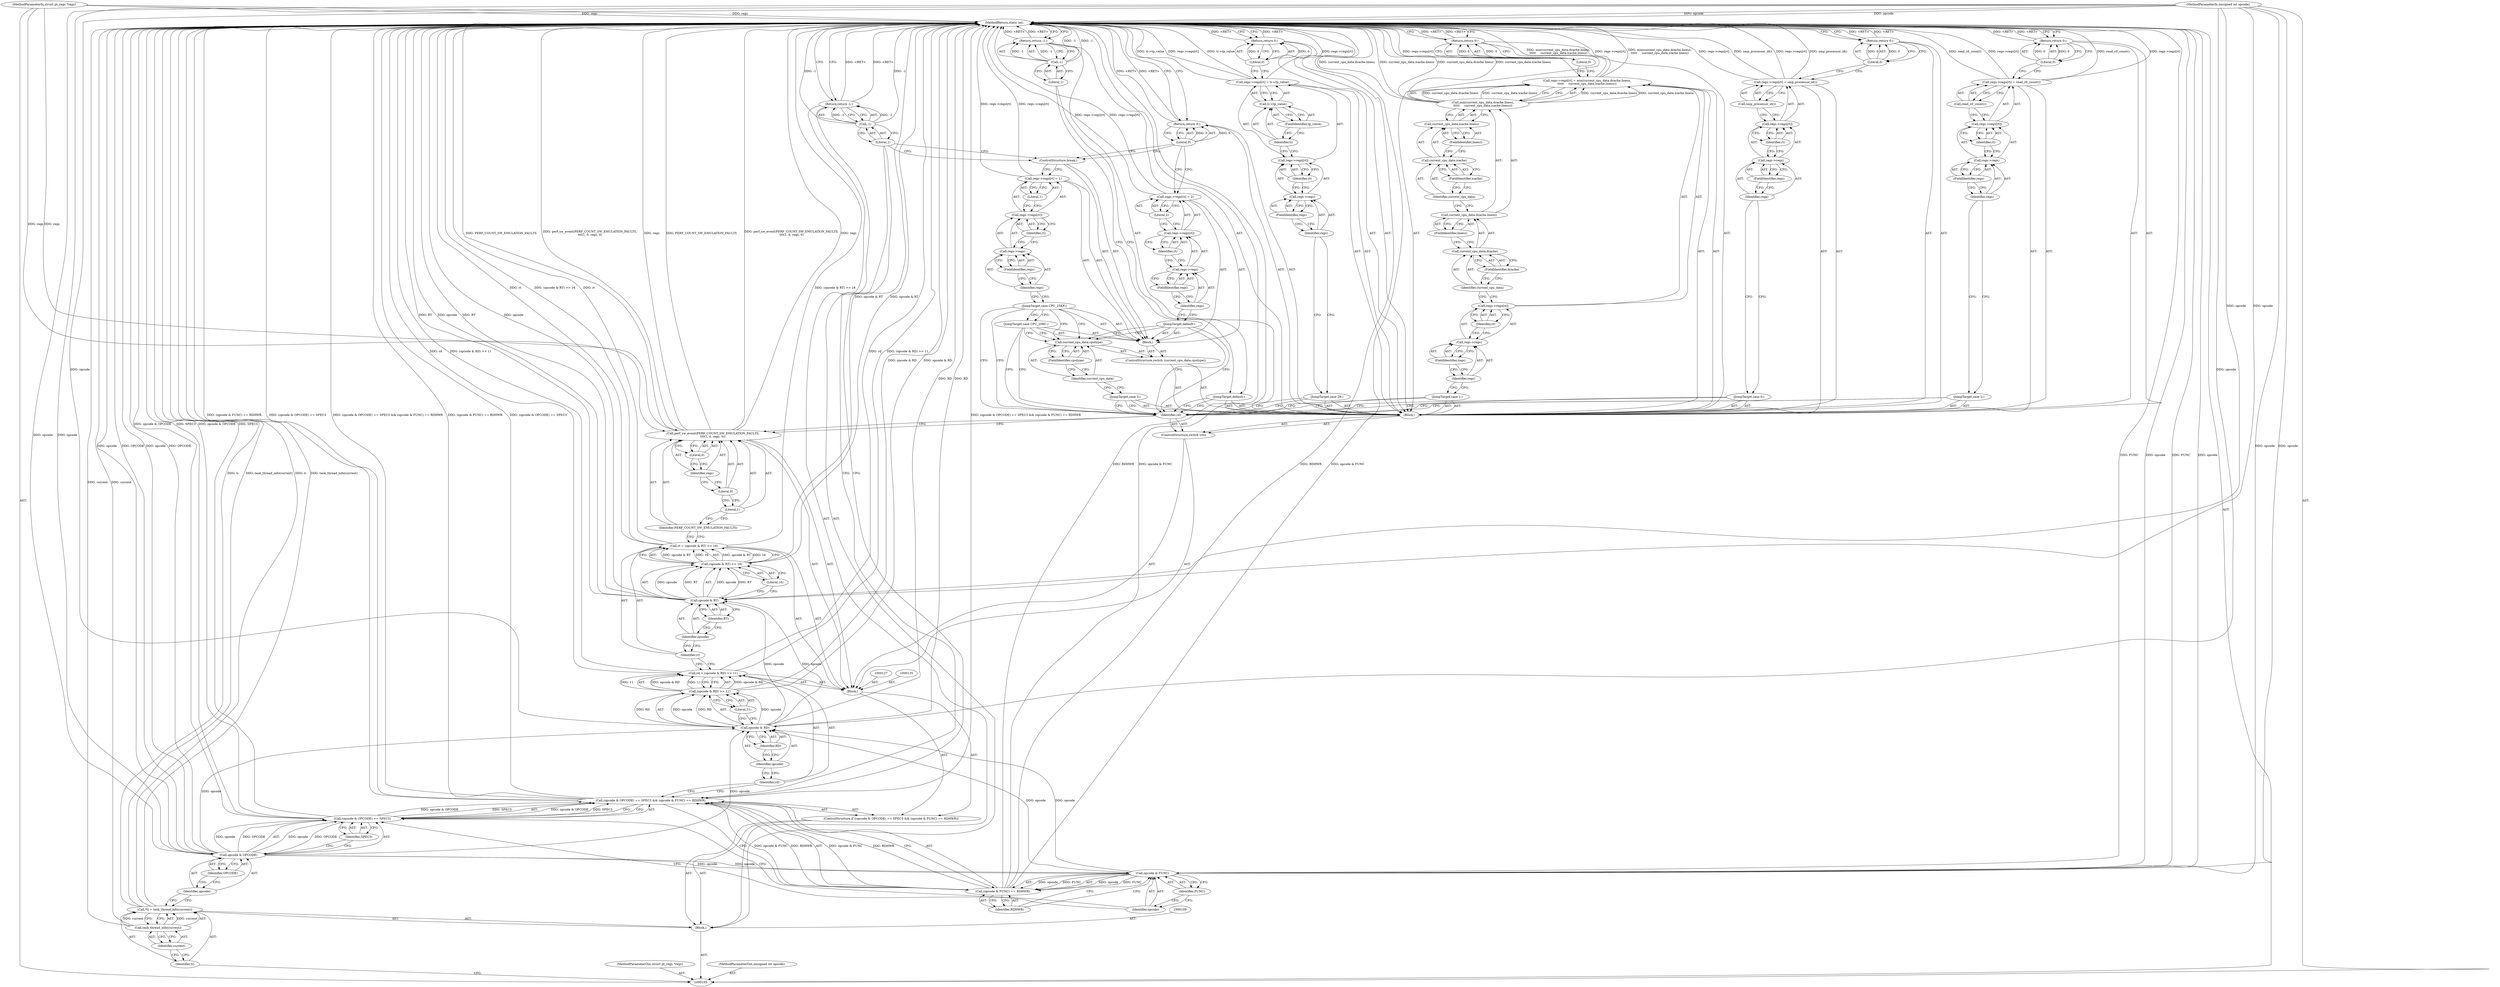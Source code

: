 digraph "1_linux_a8b0ca17b80e92faab46ee7179ba9e99ccb61233_9" {
"1000237" [label="(MethodReturn,static int)"];
"1000106" [label="(MethodParameterIn,struct pt_regs *regs)"];
"1000313" [label="(MethodParameterOut,struct pt_regs *regs)"];
"1000107" [label="(MethodParameterIn,unsigned int opcode)"];
"1000314" [label="(MethodParameterOut,unsigned int opcode)"];
"1000150" [label="(Identifier,rd)"];
"1000151" [label="(Block,)"];
"1000149" [label="(ControlStructure,switch (rd))"];
"1000152" [label="(JumpTarget,case 0:)"];
"1000157" [label="(FieldIdentifier,regs)"];
"1000158" [label="(Identifier,rt)"];
"1000159" [label="(Call,smp_processor_id())"];
"1000153" [label="(Call,regs->regs[rt] = smp_processor_id())"];
"1000154" [label="(Call,regs->regs[rt])"];
"1000155" [label="(Call,regs->regs)"];
"1000156" [label="(Identifier,regs)"];
"1000161" [label="(Literal,0)"];
"1000160" [label="(Return,return 0;)"];
"1000162" [label="(JumpTarget,case 1:)"];
"1000168" [label="(Identifier,rt)"];
"1000169" [label="(Call,min(current_cpu_data.dcache.linesz,\n\t\t\t\t\t     current_cpu_data.icache.linesz))"];
"1000170" [label="(Call,current_cpu_data.dcache.linesz)"];
"1000171" [label="(Call,current_cpu_data.dcache)"];
"1000172" [label="(Identifier,current_cpu_data)"];
"1000163" [label="(Call,regs->regs[rt] = min(current_cpu_data.dcache.linesz,\n\t\t\t\t\t     current_cpu_data.icache.linesz))"];
"1000164" [label="(Call,regs->regs[rt])"];
"1000165" [label="(Call,regs->regs)"];
"1000166" [label="(Identifier,regs)"];
"1000173" [label="(FieldIdentifier,dcache)"];
"1000174" [label="(FieldIdentifier,linesz)"];
"1000167" [label="(FieldIdentifier,regs)"];
"1000175" [label="(Call,current_cpu_data.icache.linesz)"];
"1000176" [label="(Call,current_cpu_data.icache)"];
"1000177" [label="(Identifier,current_cpu_data)"];
"1000178" [label="(FieldIdentifier,icache)"];
"1000179" [label="(FieldIdentifier,linesz)"];
"1000181" [label="(Literal,0)"];
"1000180" [label="(Return,return 0;)"];
"1000182" [label="(JumpTarget,case 2:)"];
"1000188" [label="(Identifier,rt)"];
"1000189" [label="(Call,read_c0_count())"];
"1000183" [label="(Call,regs->regs[rt] = read_c0_count())"];
"1000184" [label="(Call,regs->regs[rt])"];
"1000185" [label="(Call,regs->regs)"];
"1000186" [label="(Identifier,regs)"];
"1000187" [label="(FieldIdentifier,regs)"];
"1000108" [label="(Block,)"];
"1000191" [label="(Literal,0)"];
"1000190" [label="(Return,return 0;)"];
"1000192" [label="(JumpTarget,case 3:)"];
"1000194" [label="(Call,current_cpu_data.cputype)"];
"1000195" [label="(Identifier,current_cpu_data)"];
"1000196" [label="(FieldIdentifier,cputype)"];
"1000193" [label="(ControlStructure,switch (current_cpu_data.cputype))"];
"1000197" [label="(Block,)"];
"1000198" [label="(JumpTarget,case CPU_20KC:)"];
"1000199" [label="(JumpTarget,case CPU_25KF:)"];
"1000204" [label="(FieldIdentifier,regs)"];
"1000205" [label="(Identifier,rt)"];
"1000206" [label="(Literal,1)"];
"1000200" [label="(Call,regs->regs[rt] = 1)"];
"1000201" [label="(Call,regs->regs[rt])"];
"1000202" [label="(Call,regs->regs)"];
"1000203" [label="(Identifier,regs)"];
"1000207" [label="(ControlStructure,break;)"];
"1000208" [label="(JumpTarget,default:)"];
"1000213" [label="(FieldIdentifier,regs)"];
"1000214" [label="(Identifier,rt)"];
"1000215" [label="(Literal,2)"];
"1000209" [label="(Call,regs->regs[rt] = 2)"];
"1000210" [label="(Call,regs->regs[rt])"];
"1000211" [label="(Call,regs->regs)"];
"1000212" [label="(Identifier,regs)"];
"1000110" [label="(Call,*ti = task_thread_info(current))"];
"1000111" [label="(Identifier,ti)"];
"1000112" [label="(Call,task_thread_info(current))"];
"1000113" [label="(Identifier,current)"];
"1000217" [label="(Literal,0)"];
"1000216" [label="(Return,return 0;)"];
"1000218" [label="(JumpTarget,case 29:)"];
"1000224" [label="(Identifier,rt)"];
"1000225" [label="(Call,ti->tp_value)"];
"1000226" [label="(Identifier,ti)"];
"1000227" [label="(FieldIdentifier,tp_value)"];
"1000219" [label="(Call,regs->regs[rt] = ti->tp_value)"];
"1000220" [label="(Call,regs->regs[rt])"];
"1000221" [label="(Call,regs->regs)"];
"1000222" [label="(Identifier,regs)"];
"1000223" [label="(FieldIdentifier,regs)"];
"1000229" [label="(Literal,0)"];
"1000228" [label="(Return,return 0;)"];
"1000230" [label="(JumpTarget,default:)"];
"1000232" [label="(Call,-1)"];
"1000233" [label="(Literal,1)"];
"1000231" [label="(Return,return -1;)"];
"1000234" [label="(Return,return -1;)"];
"1000235" [label="(Call,-1)"];
"1000236" [label="(Literal,1)"];
"1000114" [label="(ControlStructure,if ((opcode & OPCODE) == SPEC3 && (opcode & FUNC) == RDHWR))"];
"1000119" [label="(Identifier,OPCODE)"];
"1000120" [label="(Identifier,SPEC3)"];
"1000121" [label="(Call,(opcode & FUNC) == RDHWR)"];
"1000122" [label="(Call,opcode & FUNC)"];
"1000123" [label="(Identifier,opcode)"];
"1000124" [label="(Identifier,FUNC)"];
"1000115" [label="(Call,(opcode & OPCODE) == SPEC3 && (opcode & FUNC) == RDHWR)"];
"1000116" [label="(Call,(opcode & OPCODE) == SPEC3)"];
"1000125" [label="(Identifier,RDHWR)"];
"1000117" [label="(Call,opcode & OPCODE)"];
"1000118" [label="(Identifier,opcode)"];
"1000130" [label="(Call,(opcode & RD) >> 11)"];
"1000131" [label="(Call,opcode & RD)"];
"1000132" [label="(Identifier,opcode)"];
"1000133" [label="(Identifier,RD)"];
"1000134" [label="(Literal,11)"];
"1000128" [label="(Call,rd = (opcode & RD) >> 11)"];
"1000129" [label="(Identifier,rd)"];
"1000138" [label="(Call,(opcode & RT) >> 16)"];
"1000139" [label="(Call,opcode & RT)"];
"1000140" [label="(Identifier,opcode)"];
"1000141" [label="(Identifier,RT)"];
"1000142" [label="(Literal,16)"];
"1000126" [label="(Block,)"];
"1000136" [label="(Call,rt = (opcode & RT) >> 16)"];
"1000137" [label="(Identifier,rt)"];
"1000144" [label="(Identifier,PERF_COUNT_SW_EMULATION_FAULTS)"];
"1000143" [label="(Call,perf_sw_event(PERF_COUNT_SW_EMULATION_FAULTS,\n\t\t\t\t1, 0, regs, 0))"];
"1000147" [label="(Identifier,regs)"];
"1000148" [label="(Literal,0)"];
"1000145" [label="(Literal,1)"];
"1000146" [label="(Literal,0)"];
"1000237" -> "1000105"  [label="AST: "];
"1000237" -> "1000160"  [label="CFG: "];
"1000237" -> "1000180"  [label="CFG: "];
"1000237" -> "1000190"  [label="CFG: "];
"1000237" -> "1000216"  [label="CFG: "];
"1000237" -> "1000228"  [label="CFG: "];
"1000237" -> "1000231"  [label="CFG: "];
"1000237" -> "1000234"  [label="CFG: "];
"1000228" -> "1000237"  [label="DDG: <RET>"];
"1000234" -> "1000237"  [label="DDG: <RET>"];
"1000216" -> "1000237"  [label="DDG: <RET>"];
"1000160" -> "1000237"  [label="DDG: <RET>"];
"1000180" -> "1000237"  [label="DDG: <RET>"];
"1000190" -> "1000237"  [label="DDG: <RET>"];
"1000231" -> "1000237"  [label="DDG: <RET>"];
"1000219" -> "1000237"  [label="DDG: ti->tp_value"];
"1000219" -> "1000237"  [label="DDG: regs->regs[rt]"];
"1000183" -> "1000237"  [label="DDG: read_c0_count()"];
"1000183" -> "1000237"  [label="DDG: regs->regs[rt]"];
"1000117" -> "1000237"  [label="DDG: opcode"];
"1000117" -> "1000237"  [label="DDG: OPCODE"];
"1000153" -> "1000237"  [label="DDG: regs->regs[rt]"];
"1000153" -> "1000237"  [label="DDG: smp_processor_id()"];
"1000232" -> "1000237"  [label="DDG: -1"];
"1000169" -> "1000237"  [label="DDG: current_cpu_data.dcache.linesz"];
"1000169" -> "1000237"  [label="DDG: current_cpu_data.icache.linesz"];
"1000116" -> "1000237"  [label="DDG: opcode & OPCODE"];
"1000116" -> "1000237"  [label="DDG: SPEC3"];
"1000128" -> "1000237"  [label="DDG: (opcode & RD) >> 11"];
"1000128" -> "1000237"  [label="DDG: rd"];
"1000163" -> "1000237"  [label="DDG: regs->regs[rt]"];
"1000163" -> "1000237"  [label="DDG: min(current_cpu_data.dcache.linesz,\n\t\t\t\t\t     current_cpu_data.icache.linesz)"];
"1000121" -> "1000237"  [label="DDG: RDHWR"];
"1000121" -> "1000237"  [label="DDG: opcode & FUNC"];
"1000200" -> "1000237"  [label="DDG: regs->regs[rt]"];
"1000209" -> "1000237"  [label="DDG: regs->regs[rt]"];
"1000107" -> "1000237"  [label="DDG: opcode"];
"1000235" -> "1000237"  [label="DDG: -1"];
"1000122" -> "1000237"  [label="DDG: opcode"];
"1000122" -> "1000237"  [label="DDG: FUNC"];
"1000139" -> "1000237"  [label="DDG: RT"];
"1000139" -> "1000237"  [label="DDG: opcode"];
"1000138" -> "1000237"  [label="DDG: opcode & RT"];
"1000143" -> "1000237"  [label="DDG: PERF_COUNT_SW_EMULATION_FAULTS"];
"1000143" -> "1000237"  [label="DDG: perf_sw_event(PERF_COUNT_SW_EMULATION_FAULTS,\n\t\t\t\t1, 0, regs, 0)"];
"1000143" -> "1000237"  [label="DDG: regs"];
"1000115" -> "1000237"  [label="DDG: (opcode & OPCODE) == SPEC3 && (opcode & FUNC) == RDHWR"];
"1000115" -> "1000237"  [label="DDG: (opcode & FUNC) == RDHWR"];
"1000115" -> "1000237"  [label="DDG: (opcode & OPCODE) == SPEC3"];
"1000131" -> "1000237"  [label="DDG: RD"];
"1000110" -> "1000237"  [label="DDG: task_thread_info(current)"];
"1000110" -> "1000237"  [label="DDG: ti"];
"1000112" -> "1000237"  [label="DDG: current"];
"1000136" -> "1000237"  [label="DDG: (opcode & RT) >> 16"];
"1000136" -> "1000237"  [label="DDG: rt"];
"1000106" -> "1000237"  [label="DDG: regs"];
"1000130" -> "1000237"  [label="DDG: opcode & RD"];
"1000106" -> "1000105"  [label="AST: "];
"1000106" -> "1000237"  [label="DDG: regs"];
"1000106" -> "1000143"  [label="DDG: regs"];
"1000313" -> "1000105"  [label="AST: "];
"1000107" -> "1000105"  [label="AST: "];
"1000107" -> "1000237"  [label="DDG: opcode"];
"1000107" -> "1000117"  [label="DDG: opcode"];
"1000107" -> "1000122"  [label="DDG: opcode"];
"1000107" -> "1000131"  [label="DDG: opcode"];
"1000107" -> "1000139"  [label="DDG: opcode"];
"1000314" -> "1000105"  [label="AST: "];
"1000150" -> "1000149"  [label="AST: "];
"1000150" -> "1000143"  [label="CFG: "];
"1000152" -> "1000150"  [label="CFG: "];
"1000162" -> "1000150"  [label="CFG: "];
"1000182" -> "1000150"  [label="CFG: "];
"1000192" -> "1000150"  [label="CFG: "];
"1000198" -> "1000150"  [label="CFG: "];
"1000199" -> "1000150"  [label="CFG: "];
"1000208" -> "1000150"  [label="CFG: "];
"1000218" -> "1000150"  [label="CFG: "];
"1000230" -> "1000150"  [label="CFG: "];
"1000151" -> "1000149"  [label="AST: "];
"1000152" -> "1000151"  [label="AST: "];
"1000153" -> "1000151"  [label="AST: "];
"1000160" -> "1000151"  [label="AST: "];
"1000162" -> "1000151"  [label="AST: "];
"1000163" -> "1000151"  [label="AST: "];
"1000180" -> "1000151"  [label="AST: "];
"1000182" -> "1000151"  [label="AST: "];
"1000183" -> "1000151"  [label="AST: "];
"1000190" -> "1000151"  [label="AST: "];
"1000192" -> "1000151"  [label="AST: "];
"1000193" -> "1000151"  [label="AST: "];
"1000216" -> "1000151"  [label="AST: "];
"1000218" -> "1000151"  [label="AST: "];
"1000219" -> "1000151"  [label="AST: "];
"1000228" -> "1000151"  [label="AST: "];
"1000230" -> "1000151"  [label="AST: "];
"1000231" -> "1000151"  [label="AST: "];
"1000149" -> "1000126"  [label="AST: "];
"1000150" -> "1000149"  [label="AST: "];
"1000151" -> "1000149"  [label="AST: "];
"1000152" -> "1000151"  [label="AST: "];
"1000152" -> "1000150"  [label="CFG: "];
"1000156" -> "1000152"  [label="CFG: "];
"1000157" -> "1000155"  [label="AST: "];
"1000157" -> "1000156"  [label="CFG: "];
"1000155" -> "1000157"  [label="CFG: "];
"1000158" -> "1000154"  [label="AST: "];
"1000158" -> "1000155"  [label="CFG: "];
"1000154" -> "1000158"  [label="CFG: "];
"1000159" -> "1000153"  [label="AST: "];
"1000159" -> "1000154"  [label="CFG: "];
"1000153" -> "1000159"  [label="CFG: "];
"1000153" -> "1000151"  [label="AST: "];
"1000153" -> "1000159"  [label="CFG: "];
"1000154" -> "1000153"  [label="AST: "];
"1000159" -> "1000153"  [label="AST: "];
"1000161" -> "1000153"  [label="CFG: "];
"1000153" -> "1000237"  [label="DDG: regs->regs[rt]"];
"1000153" -> "1000237"  [label="DDG: smp_processor_id()"];
"1000154" -> "1000153"  [label="AST: "];
"1000154" -> "1000158"  [label="CFG: "];
"1000155" -> "1000154"  [label="AST: "];
"1000158" -> "1000154"  [label="AST: "];
"1000159" -> "1000154"  [label="CFG: "];
"1000155" -> "1000154"  [label="AST: "];
"1000155" -> "1000157"  [label="CFG: "];
"1000156" -> "1000155"  [label="AST: "];
"1000157" -> "1000155"  [label="AST: "];
"1000158" -> "1000155"  [label="CFG: "];
"1000156" -> "1000155"  [label="AST: "];
"1000156" -> "1000152"  [label="CFG: "];
"1000157" -> "1000156"  [label="CFG: "];
"1000161" -> "1000160"  [label="AST: "];
"1000161" -> "1000153"  [label="CFG: "];
"1000160" -> "1000161"  [label="CFG: "];
"1000161" -> "1000160"  [label="DDG: 0"];
"1000160" -> "1000151"  [label="AST: "];
"1000160" -> "1000161"  [label="CFG: "];
"1000161" -> "1000160"  [label="AST: "];
"1000237" -> "1000160"  [label="CFG: "];
"1000160" -> "1000237"  [label="DDG: <RET>"];
"1000161" -> "1000160"  [label="DDG: 0"];
"1000162" -> "1000151"  [label="AST: "];
"1000162" -> "1000150"  [label="CFG: "];
"1000166" -> "1000162"  [label="CFG: "];
"1000168" -> "1000164"  [label="AST: "];
"1000168" -> "1000165"  [label="CFG: "];
"1000164" -> "1000168"  [label="CFG: "];
"1000169" -> "1000163"  [label="AST: "];
"1000169" -> "1000175"  [label="CFG: "];
"1000170" -> "1000169"  [label="AST: "];
"1000175" -> "1000169"  [label="AST: "];
"1000163" -> "1000169"  [label="CFG: "];
"1000169" -> "1000237"  [label="DDG: current_cpu_data.dcache.linesz"];
"1000169" -> "1000237"  [label="DDG: current_cpu_data.icache.linesz"];
"1000169" -> "1000163"  [label="DDG: current_cpu_data.dcache.linesz"];
"1000169" -> "1000163"  [label="DDG: current_cpu_data.icache.linesz"];
"1000170" -> "1000169"  [label="AST: "];
"1000170" -> "1000174"  [label="CFG: "];
"1000171" -> "1000170"  [label="AST: "];
"1000174" -> "1000170"  [label="AST: "];
"1000177" -> "1000170"  [label="CFG: "];
"1000171" -> "1000170"  [label="AST: "];
"1000171" -> "1000173"  [label="CFG: "];
"1000172" -> "1000171"  [label="AST: "];
"1000173" -> "1000171"  [label="AST: "];
"1000174" -> "1000171"  [label="CFG: "];
"1000172" -> "1000171"  [label="AST: "];
"1000172" -> "1000164"  [label="CFG: "];
"1000173" -> "1000172"  [label="CFG: "];
"1000163" -> "1000151"  [label="AST: "];
"1000163" -> "1000169"  [label="CFG: "];
"1000164" -> "1000163"  [label="AST: "];
"1000169" -> "1000163"  [label="AST: "];
"1000181" -> "1000163"  [label="CFG: "];
"1000163" -> "1000237"  [label="DDG: regs->regs[rt]"];
"1000163" -> "1000237"  [label="DDG: min(current_cpu_data.dcache.linesz,\n\t\t\t\t\t     current_cpu_data.icache.linesz)"];
"1000169" -> "1000163"  [label="DDG: current_cpu_data.dcache.linesz"];
"1000169" -> "1000163"  [label="DDG: current_cpu_data.icache.linesz"];
"1000164" -> "1000163"  [label="AST: "];
"1000164" -> "1000168"  [label="CFG: "];
"1000165" -> "1000164"  [label="AST: "];
"1000168" -> "1000164"  [label="AST: "];
"1000172" -> "1000164"  [label="CFG: "];
"1000165" -> "1000164"  [label="AST: "];
"1000165" -> "1000167"  [label="CFG: "];
"1000166" -> "1000165"  [label="AST: "];
"1000167" -> "1000165"  [label="AST: "];
"1000168" -> "1000165"  [label="CFG: "];
"1000166" -> "1000165"  [label="AST: "];
"1000166" -> "1000162"  [label="CFG: "];
"1000167" -> "1000166"  [label="CFG: "];
"1000173" -> "1000171"  [label="AST: "];
"1000173" -> "1000172"  [label="CFG: "];
"1000171" -> "1000173"  [label="CFG: "];
"1000174" -> "1000170"  [label="AST: "];
"1000174" -> "1000171"  [label="CFG: "];
"1000170" -> "1000174"  [label="CFG: "];
"1000167" -> "1000165"  [label="AST: "];
"1000167" -> "1000166"  [label="CFG: "];
"1000165" -> "1000167"  [label="CFG: "];
"1000175" -> "1000169"  [label="AST: "];
"1000175" -> "1000179"  [label="CFG: "];
"1000176" -> "1000175"  [label="AST: "];
"1000179" -> "1000175"  [label="AST: "];
"1000169" -> "1000175"  [label="CFG: "];
"1000176" -> "1000175"  [label="AST: "];
"1000176" -> "1000178"  [label="CFG: "];
"1000177" -> "1000176"  [label="AST: "];
"1000178" -> "1000176"  [label="AST: "];
"1000179" -> "1000176"  [label="CFG: "];
"1000177" -> "1000176"  [label="AST: "];
"1000177" -> "1000170"  [label="CFG: "];
"1000178" -> "1000177"  [label="CFG: "];
"1000178" -> "1000176"  [label="AST: "];
"1000178" -> "1000177"  [label="CFG: "];
"1000176" -> "1000178"  [label="CFG: "];
"1000179" -> "1000175"  [label="AST: "];
"1000179" -> "1000176"  [label="CFG: "];
"1000175" -> "1000179"  [label="CFG: "];
"1000181" -> "1000180"  [label="AST: "];
"1000181" -> "1000163"  [label="CFG: "];
"1000180" -> "1000181"  [label="CFG: "];
"1000181" -> "1000180"  [label="DDG: 0"];
"1000180" -> "1000151"  [label="AST: "];
"1000180" -> "1000181"  [label="CFG: "];
"1000181" -> "1000180"  [label="AST: "];
"1000237" -> "1000180"  [label="CFG: "];
"1000180" -> "1000237"  [label="DDG: <RET>"];
"1000181" -> "1000180"  [label="DDG: 0"];
"1000182" -> "1000151"  [label="AST: "];
"1000182" -> "1000150"  [label="CFG: "];
"1000186" -> "1000182"  [label="CFG: "];
"1000188" -> "1000184"  [label="AST: "];
"1000188" -> "1000185"  [label="CFG: "];
"1000184" -> "1000188"  [label="CFG: "];
"1000189" -> "1000183"  [label="AST: "];
"1000189" -> "1000184"  [label="CFG: "];
"1000183" -> "1000189"  [label="CFG: "];
"1000183" -> "1000151"  [label="AST: "];
"1000183" -> "1000189"  [label="CFG: "];
"1000184" -> "1000183"  [label="AST: "];
"1000189" -> "1000183"  [label="AST: "];
"1000191" -> "1000183"  [label="CFG: "];
"1000183" -> "1000237"  [label="DDG: read_c0_count()"];
"1000183" -> "1000237"  [label="DDG: regs->regs[rt]"];
"1000184" -> "1000183"  [label="AST: "];
"1000184" -> "1000188"  [label="CFG: "];
"1000185" -> "1000184"  [label="AST: "];
"1000188" -> "1000184"  [label="AST: "];
"1000189" -> "1000184"  [label="CFG: "];
"1000185" -> "1000184"  [label="AST: "];
"1000185" -> "1000187"  [label="CFG: "];
"1000186" -> "1000185"  [label="AST: "];
"1000187" -> "1000185"  [label="AST: "];
"1000188" -> "1000185"  [label="CFG: "];
"1000186" -> "1000185"  [label="AST: "];
"1000186" -> "1000182"  [label="CFG: "];
"1000187" -> "1000186"  [label="CFG: "];
"1000187" -> "1000185"  [label="AST: "];
"1000187" -> "1000186"  [label="CFG: "];
"1000185" -> "1000187"  [label="CFG: "];
"1000108" -> "1000105"  [label="AST: "];
"1000109" -> "1000108"  [label="AST: "];
"1000110" -> "1000108"  [label="AST: "];
"1000114" -> "1000108"  [label="AST: "];
"1000234" -> "1000108"  [label="AST: "];
"1000191" -> "1000190"  [label="AST: "];
"1000191" -> "1000183"  [label="CFG: "];
"1000190" -> "1000191"  [label="CFG: "];
"1000191" -> "1000190"  [label="DDG: 0"];
"1000190" -> "1000151"  [label="AST: "];
"1000190" -> "1000191"  [label="CFG: "];
"1000191" -> "1000190"  [label="AST: "];
"1000237" -> "1000190"  [label="CFG: "];
"1000190" -> "1000237"  [label="DDG: <RET>"];
"1000191" -> "1000190"  [label="DDG: 0"];
"1000192" -> "1000151"  [label="AST: "];
"1000192" -> "1000150"  [label="CFG: "];
"1000195" -> "1000192"  [label="CFG: "];
"1000194" -> "1000193"  [label="AST: "];
"1000194" -> "1000196"  [label="CFG: "];
"1000195" -> "1000194"  [label="AST: "];
"1000196" -> "1000194"  [label="AST: "];
"1000198" -> "1000194"  [label="CFG: "];
"1000199" -> "1000194"  [label="CFG: "];
"1000208" -> "1000194"  [label="CFG: "];
"1000195" -> "1000194"  [label="AST: "];
"1000195" -> "1000192"  [label="CFG: "];
"1000196" -> "1000195"  [label="CFG: "];
"1000196" -> "1000194"  [label="AST: "];
"1000196" -> "1000195"  [label="CFG: "];
"1000194" -> "1000196"  [label="CFG: "];
"1000193" -> "1000151"  [label="AST: "];
"1000194" -> "1000193"  [label="AST: "];
"1000197" -> "1000193"  [label="AST: "];
"1000197" -> "1000193"  [label="AST: "];
"1000198" -> "1000197"  [label="AST: "];
"1000199" -> "1000197"  [label="AST: "];
"1000200" -> "1000197"  [label="AST: "];
"1000207" -> "1000197"  [label="AST: "];
"1000208" -> "1000197"  [label="AST: "];
"1000209" -> "1000197"  [label="AST: "];
"1000198" -> "1000197"  [label="AST: "];
"1000198" -> "1000150"  [label="CFG: "];
"1000198" -> "1000194"  [label="CFG: "];
"1000199" -> "1000198"  [label="CFG: "];
"1000199" -> "1000197"  [label="AST: "];
"1000199" -> "1000150"  [label="CFG: "];
"1000199" -> "1000194"  [label="CFG: "];
"1000199" -> "1000198"  [label="CFG: "];
"1000203" -> "1000199"  [label="CFG: "];
"1000204" -> "1000202"  [label="AST: "];
"1000204" -> "1000203"  [label="CFG: "];
"1000202" -> "1000204"  [label="CFG: "];
"1000205" -> "1000201"  [label="AST: "];
"1000205" -> "1000202"  [label="CFG: "];
"1000201" -> "1000205"  [label="CFG: "];
"1000206" -> "1000200"  [label="AST: "];
"1000206" -> "1000201"  [label="CFG: "];
"1000200" -> "1000206"  [label="CFG: "];
"1000200" -> "1000197"  [label="AST: "];
"1000200" -> "1000206"  [label="CFG: "];
"1000201" -> "1000200"  [label="AST: "];
"1000206" -> "1000200"  [label="AST: "];
"1000207" -> "1000200"  [label="CFG: "];
"1000200" -> "1000237"  [label="DDG: regs->regs[rt]"];
"1000201" -> "1000200"  [label="AST: "];
"1000201" -> "1000205"  [label="CFG: "];
"1000202" -> "1000201"  [label="AST: "];
"1000205" -> "1000201"  [label="AST: "];
"1000206" -> "1000201"  [label="CFG: "];
"1000202" -> "1000201"  [label="AST: "];
"1000202" -> "1000204"  [label="CFG: "];
"1000203" -> "1000202"  [label="AST: "];
"1000204" -> "1000202"  [label="AST: "];
"1000205" -> "1000202"  [label="CFG: "];
"1000203" -> "1000202"  [label="AST: "];
"1000203" -> "1000199"  [label="CFG: "];
"1000204" -> "1000203"  [label="CFG: "];
"1000207" -> "1000197"  [label="AST: "];
"1000207" -> "1000200"  [label="CFG: "];
"1000217" -> "1000207"  [label="CFG: "];
"1000236" -> "1000207"  [label="CFG: "];
"1000208" -> "1000197"  [label="AST: "];
"1000208" -> "1000150"  [label="CFG: "];
"1000208" -> "1000194"  [label="CFG: "];
"1000212" -> "1000208"  [label="CFG: "];
"1000213" -> "1000211"  [label="AST: "];
"1000213" -> "1000212"  [label="CFG: "];
"1000211" -> "1000213"  [label="CFG: "];
"1000214" -> "1000210"  [label="AST: "];
"1000214" -> "1000211"  [label="CFG: "];
"1000210" -> "1000214"  [label="CFG: "];
"1000215" -> "1000209"  [label="AST: "];
"1000215" -> "1000210"  [label="CFG: "];
"1000209" -> "1000215"  [label="CFG: "];
"1000209" -> "1000197"  [label="AST: "];
"1000209" -> "1000215"  [label="CFG: "];
"1000210" -> "1000209"  [label="AST: "];
"1000215" -> "1000209"  [label="AST: "];
"1000217" -> "1000209"  [label="CFG: "];
"1000209" -> "1000237"  [label="DDG: regs->regs[rt]"];
"1000210" -> "1000209"  [label="AST: "];
"1000210" -> "1000214"  [label="CFG: "];
"1000211" -> "1000210"  [label="AST: "];
"1000214" -> "1000210"  [label="AST: "];
"1000215" -> "1000210"  [label="CFG: "];
"1000211" -> "1000210"  [label="AST: "];
"1000211" -> "1000213"  [label="CFG: "];
"1000212" -> "1000211"  [label="AST: "];
"1000213" -> "1000211"  [label="AST: "];
"1000214" -> "1000211"  [label="CFG: "];
"1000212" -> "1000211"  [label="AST: "];
"1000212" -> "1000208"  [label="CFG: "];
"1000213" -> "1000212"  [label="CFG: "];
"1000110" -> "1000108"  [label="AST: "];
"1000110" -> "1000112"  [label="CFG: "];
"1000111" -> "1000110"  [label="AST: "];
"1000112" -> "1000110"  [label="AST: "];
"1000118" -> "1000110"  [label="CFG: "];
"1000110" -> "1000237"  [label="DDG: task_thread_info(current)"];
"1000110" -> "1000237"  [label="DDG: ti"];
"1000112" -> "1000110"  [label="DDG: current"];
"1000111" -> "1000110"  [label="AST: "];
"1000111" -> "1000105"  [label="CFG: "];
"1000113" -> "1000111"  [label="CFG: "];
"1000112" -> "1000110"  [label="AST: "];
"1000112" -> "1000113"  [label="CFG: "];
"1000113" -> "1000112"  [label="AST: "];
"1000110" -> "1000112"  [label="CFG: "];
"1000112" -> "1000237"  [label="DDG: current"];
"1000112" -> "1000110"  [label="DDG: current"];
"1000113" -> "1000112"  [label="AST: "];
"1000113" -> "1000111"  [label="CFG: "];
"1000112" -> "1000113"  [label="CFG: "];
"1000217" -> "1000216"  [label="AST: "];
"1000217" -> "1000207"  [label="CFG: "];
"1000217" -> "1000209"  [label="CFG: "];
"1000216" -> "1000217"  [label="CFG: "];
"1000217" -> "1000216"  [label="DDG: 0"];
"1000216" -> "1000151"  [label="AST: "];
"1000216" -> "1000217"  [label="CFG: "];
"1000217" -> "1000216"  [label="AST: "];
"1000237" -> "1000216"  [label="CFG: "];
"1000216" -> "1000237"  [label="DDG: <RET>"];
"1000217" -> "1000216"  [label="DDG: 0"];
"1000218" -> "1000151"  [label="AST: "];
"1000218" -> "1000150"  [label="CFG: "];
"1000222" -> "1000218"  [label="CFG: "];
"1000224" -> "1000220"  [label="AST: "];
"1000224" -> "1000221"  [label="CFG: "];
"1000220" -> "1000224"  [label="CFG: "];
"1000225" -> "1000219"  [label="AST: "];
"1000225" -> "1000227"  [label="CFG: "];
"1000226" -> "1000225"  [label="AST: "];
"1000227" -> "1000225"  [label="AST: "];
"1000219" -> "1000225"  [label="CFG: "];
"1000226" -> "1000225"  [label="AST: "];
"1000226" -> "1000220"  [label="CFG: "];
"1000227" -> "1000226"  [label="CFG: "];
"1000227" -> "1000225"  [label="AST: "];
"1000227" -> "1000226"  [label="CFG: "];
"1000225" -> "1000227"  [label="CFG: "];
"1000219" -> "1000151"  [label="AST: "];
"1000219" -> "1000225"  [label="CFG: "];
"1000220" -> "1000219"  [label="AST: "];
"1000225" -> "1000219"  [label="AST: "];
"1000229" -> "1000219"  [label="CFG: "];
"1000219" -> "1000237"  [label="DDG: ti->tp_value"];
"1000219" -> "1000237"  [label="DDG: regs->regs[rt]"];
"1000220" -> "1000219"  [label="AST: "];
"1000220" -> "1000224"  [label="CFG: "];
"1000221" -> "1000220"  [label="AST: "];
"1000224" -> "1000220"  [label="AST: "];
"1000226" -> "1000220"  [label="CFG: "];
"1000221" -> "1000220"  [label="AST: "];
"1000221" -> "1000223"  [label="CFG: "];
"1000222" -> "1000221"  [label="AST: "];
"1000223" -> "1000221"  [label="AST: "];
"1000224" -> "1000221"  [label="CFG: "];
"1000222" -> "1000221"  [label="AST: "];
"1000222" -> "1000218"  [label="CFG: "];
"1000223" -> "1000222"  [label="CFG: "];
"1000223" -> "1000221"  [label="AST: "];
"1000223" -> "1000222"  [label="CFG: "];
"1000221" -> "1000223"  [label="CFG: "];
"1000229" -> "1000228"  [label="AST: "];
"1000229" -> "1000219"  [label="CFG: "];
"1000228" -> "1000229"  [label="CFG: "];
"1000229" -> "1000228"  [label="DDG: 0"];
"1000228" -> "1000151"  [label="AST: "];
"1000228" -> "1000229"  [label="CFG: "];
"1000229" -> "1000228"  [label="AST: "];
"1000237" -> "1000228"  [label="CFG: "];
"1000228" -> "1000237"  [label="DDG: <RET>"];
"1000229" -> "1000228"  [label="DDG: 0"];
"1000230" -> "1000151"  [label="AST: "];
"1000230" -> "1000150"  [label="CFG: "];
"1000233" -> "1000230"  [label="CFG: "];
"1000232" -> "1000231"  [label="AST: "];
"1000232" -> "1000233"  [label="CFG: "];
"1000233" -> "1000232"  [label="AST: "];
"1000231" -> "1000232"  [label="CFG: "];
"1000232" -> "1000237"  [label="DDG: -1"];
"1000232" -> "1000231"  [label="DDG: -1"];
"1000233" -> "1000232"  [label="AST: "];
"1000233" -> "1000230"  [label="CFG: "];
"1000232" -> "1000233"  [label="CFG: "];
"1000231" -> "1000151"  [label="AST: "];
"1000231" -> "1000232"  [label="CFG: "];
"1000232" -> "1000231"  [label="AST: "];
"1000237" -> "1000231"  [label="CFG: "];
"1000231" -> "1000237"  [label="DDG: <RET>"];
"1000232" -> "1000231"  [label="DDG: -1"];
"1000234" -> "1000108"  [label="AST: "];
"1000234" -> "1000235"  [label="CFG: "];
"1000235" -> "1000234"  [label="AST: "];
"1000237" -> "1000234"  [label="CFG: "];
"1000234" -> "1000237"  [label="DDG: <RET>"];
"1000235" -> "1000234"  [label="DDG: -1"];
"1000235" -> "1000234"  [label="AST: "];
"1000235" -> "1000236"  [label="CFG: "];
"1000236" -> "1000235"  [label="AST: "];
"1000234" -> "1000235"  [label="CFG: "];
"1000235" -> "1000237"  [label="DDG: -1"];
"1000235" -> "1000234"  [label="DDG: -1"];
"1000236" -> "1000235"  [label="AST: "];
"1000236" -> "1000207"  [label="CFG: "];
"1000236" -> "1000115"  [label="CFG: "];
"1000235" -> "1000236"  [label="CFG: "];
"1000114" -> "1000108"  [label="AST: "];
"1000115" -> "1000114"  [label="AST: "];
"1000126" -> "1000114"  [label="AST: "];
"1000119" -> "1000117"  [label="AST: "];
"1000119" -> "1000118"  [label="CFG: "];
"1000117" -> "1000119"  [label="CFG: "];
"1000120" -> "1000116"  [label="AST: "];
"1000120" -> "1000117"  [label="CFG: "];
"1000116" -> "1000120"  [label="CFG: "];
"1000121" -> "1000115"  [label="AST: "];
"1000121" -> "1000125"  [label="CFG: "];
"1000122" -> "1000121"  [label="AST: "];
"1000125" -> "1000121"  [label="AST: "];
"1000115" -> "1000121"  [label="CFG: "];
"1000121" -> "1000237"  [label="DDG: RDHWR"];
"1000121" -> "1000237"  [label="DDG: opcode & FUNC"];
"1000121" -> "1000115"  [label="DDG: opcode & FUNC"];
"1000121" -> "1000115"  [label="DDG: RDHWR"];
"1000122" -> "1000121"  [label="DDG: opcode"];
"1000122" -> "1000121"  [label="DDG: FUNC"];
"1000122" -> "1000121"  [label="AST: "];
"1000122" -> "1000124"  [label="CFG: "];
"1000123" -> "1000122"  [label="AST: "];
"1000124" -> "1000122"  [label="AST: "];
"1000125" -> "1000122"  [label="CFG: "];
"1000122" -> "1000237"  [label="DDG: opcode"];
"1000122" -> "1000237"  [label="DDG: FUNC"];
"1000122" -> "1000121"  [label="DDG: opcode"];
"1000122" -> "1000121"  [label="DDG: FUNC"];
"1000117" -> "1000122"  [label="DDG: opcode"];
"1000107" -> "1000122"  [label="DDG: opcode"];
"1000122" -> "1000131"  [label="DDG: opcode"];
"1000123" -> "1000122"  [label="AST: "];
"1000123" -> "1000116"  [label="CFG: "];
"1000124" -> "1000123"  [label="CFG: "];
"1000124" -> "1000122"  [label="AST: "];
"1000124" -> "1000123"  [label="CFG: "];
"1000122" -> "1000124"  [label="CFG: "];
"1000115" -> "1000114"  [label="AST: "];
"1000115" -> "1000116"  [label="CFG: "];
"1000115" -> "1000121"  [label="CFG: "];
"1000116" -> "1000115"  [label="AST: "];
"1000121" -> "1000115"  [label="AST: "];
"1000129" -> "1000115"  [label="CFG: "];
"1000236" -> "1000115"  [label="CFG: "];
"1000115" -> "1000237"  [label="DDG: (opcode & OPCODE) == SPEC3 && (opcode & FUNC) == RDHWR"];
"1000115" -> "1000237"  [label="DDG: (opcode & FUNC) == RDHWR"];
"1000115" -> "1000237"  [label="DDG: (opcode & OPCODE) == SPEC3"];
"1000116" -> "1000115"  [label="DDG: opcode & OPCODE"];
"1000116" -> "1000115"  [label="DDG: SPEC3"];
"1000121" -> "1000115"  [label="DDG: opcode & FUNC"];
"1000121" -> "1000115"  [label="DDG: RDHWR"];
"1000116" -> "1000115"  [label="AST: "];
"1000116" -> "1000120"  [label="CFG: "];
"1000117" -> "1000116"  [label="AST: "];
"1000120" -> "1000116"  [label="AST: "];
"1000123" -> "1000116"  [label="CFG: "];
"1000115" -> "1000116"  [label="CFG: "];
"1000116" -> "1000237"  [label="DDG: opcode & OPCODE"];
"1000116" -> "1000237"  [label="DDG: SPEC3"];
"1000116" -> "1000115"  [label="DDG: opcode & OPCODE"];
"1000116" -> "1000115"  [label="DDG: SPEC3"];
"1000117" -> "1000116"  [label="DDG: opcode"];
"1000117" -> "1000116"  [label="DDG: OPCODE"];
"1000125" -> "1000121"  [label="AST: "];
"1000125" -> "1000122"  [label="CFG: "];
"1000121" -> "1000125"  [label="CFG: "];
"1000117" -> "1000116"  [label="AST: "];
"1000117" -> "1000119"  [label="CFG: "];
"1000118" -> "1000117"  [label="AST: "];
"1000119" -> "1000117"  [label="AST: "];
"1000120" -> "1000117"  [label="CFG: "];
"1000117" -> "1000237"  [label="DDG: opcode"];
"1000117" -> "1000237"  [label="DDG: OPCODE"];
"1000117" -> "1000116"  [label="DDG: opcode"];
"1000117" -> "1000116"  [label="DDG: OPCODE"];
"1000107" -> "1000117"  [label="DDG: opcode"];
"1000117" -> "1000122"  [label="DDG: opcode"];
"1000117" -> "1000131"  [label="DDG: opcode"];
"1000118" -> "1000117"  [label="AST: "];
"1000118" -> "1000110"  [label="CFG: "];
"1000119" -> "1000118"  [label="CFG: "];
"1000130" -> "1000128"  [label="AST: "];
"1000130" -> "1000134"  [label="CFG: "];
"1000131" -> "1000130"  [label="AST: "];
"1000134" -> "1000130"  [label="AST: "];
"1000128" -> "1000130"  [label="CFG: "];
"1000130" -> "1000237"  [label="DDG: opcode & RD"];
"1000130" -> "1000128"  [label="DDG: opcode & RD"];
"1000130" -> "1000128"  [label="DDG: 11"];
"1000131" -> "1000130"  [label="DDG: opcode"];
"1000131" -> "1000130"  [label="DDG: RD"];
"1000131" -> "1000130"  [label="AST: "];
"1000131" -> "1000133"  [label="CFG: "];
"1000132" -> "1000131"  [label="AST: "];
"1000133" -> "1000131"  [label="AST: "];
"1000134" -> "1000131"  [label="CFG: "];
"1000131" -> "1000237"  [label="DDG: RD"];
"1000131" -> "1000130"  [label="DDG: opcode"];
"1000131" -> "1000130"  [label="DDG: RD"];
"1000122" -> "1000131"  [label="DDG: opcode"];
"1000117" -> "1000131"  [label="DDG: opcode"];
"1000107" -> "1000131"  [label="DDG: opcode"];
"1000131" -> "1000139"  [label="DDG: opcode"];
"1000132" -> "1000131"  [label="AST: "];
"1000132" -> "1000129"  [label="CFG: "];
"1000133" -> "1000132"  [label="CFG: "];
"1000133" -> "1000131"  [label="AST: "];
"1000133" -> "1000132"  [label="CFG: "];
"1000131" -> "1000133"  [label="CFG: "];
"1000134" -> "1000130"  [label="AST: "];
"1000134" -> "1000131"  [label="CFG: "];
"1000130" -> "1000134"  [label="CFG: "];
"1000128" -> "1000126"  [label="AST: "];
"1000128" -> "1000130"  [label="CFG: "];
"1000129" -> "1000128"  [label="AST: "];
"1000130" -> "1000128"  [label="AST: "];
"1000137" -> "1000128"  [label="CFG: "];
"1000128" -> "1000237"  [label="DDG: (opcode & RD) >> 11"];
"1000128" -> "1000237"  [label="DDG: rd"];
"1000130" -> "1000128"  [label="DDG: opcode & RD"];
"1000130" -> "1000128"  [label="DDG: 11"];
"1000129" -> "1000128"  [label="AST: "];
"1000129" -> "1000115"  [label="CFG: "];
"1000132" -> "1000129"  [label="CFG: "];
"1000138" -> "1000136"  [label="AST: "];
"1000138" -> "1000142"  [label="CFG: "];
"1000139" -> "1000138"  [label="AST: "];
"1000142" -> "1000138"  [label="AST: "];
"1000136" -> "1000138"  [label="CFG: "];
"1000138" -> "1000237"  [label="DDG: opcode & RT"];
"1000138" -> "1000136"  [label="DDG: opcode & RT"];
"1000138" -> "1000136"  [label="DDG: 16"];
"1000139" -> "1000138"  [label="DDG: opcode"];
"1000139" -> "1000138"  [label="DDG: RT"];
"1000139" -> "1000138"  [label="AST: "];
"1000139" -> "1000141"  [label="CFG: "];
"1000140" -> "1000139"  [label="AST: "];
"1000141" -> "1000139"  [label="AST: "];
"1000142" -> "1000139"  [label="CFG: "];
"1000139" -> "1000237"  [label="DDG: RT"];
"1000139" -> "1000237"  [label="DDG: opcode"];
"1000139" -> "1000138"  [label="DDG: opcode"];
"1000139" -> "1000138"  [label="DDG: RT"];
"1000131" -> "1000139"  [label="DDG: opcode"];
"1000107" -> "1000139"  [label="DDG: opcode"];
"1000140" -> "1000139"  [label="AST: "];
"1000140" -> "1000137"  [label="CFG: "];
"1000141" -> "1000140"  [label="CFG: "];
"1000141" -> "1000139"  [label="AST: "];
"1000141" -> "1000140"  [label="CFG: "];
"1000139" -> "1000141"  [label="CFG: "];
"1000142" -> "1000138"  [label="AST: "];
"1000142" -> "1000139"  [label="CFG: "];
"1000138" -> "1000142"  [label="CFG: "];
"1000126" -> "1000114"  [label="AST: "];
"1000127" -> "1000126"  [label="AST: "];
"1000128" -> "1000126"  [label="AST: "];
"1000135" -> "1000126"  [label="AST: "];
"1000136" -> "1000126"  [label="AST: "];
"1000143" -> "1000126"  [label="AST: "];
"1000149" -> "1000126"  [label="AST: "];
"1000136" -> "1000126"  [label="AST: "];
"1000136" -> "1000138"  [label="CFG: "];
"1000137" -> "1000136"  [label="AST: "];
"1000138" -> "1000136"  [label="AST: "];
"1000144" -> "1000136"  [label="CFG: "];
"1000136" -> "1000237"  [label="DDG: (opcode & RT) >> 16"];
"1000136" -> "1000237"  [label="DDG: rt"];
"1000138" -> "1000136"  [label="DDG: opcode & RT"];
"1000138" -> "1000136"  [label="DDG: 16"];
"1000137" -> "1000136"  [label="AST: "];
"1000137" -> "1000128"  [label="CFG: "];
"1000140" -> "1000137"  [label="CFG: "];
"1000144" -> "1000143"  [label="AST: "];
"1000144" -> "1000136"  [label="CFG: "];
"1000145" -> "1000144"  [label="CFG: "];
"1000143" -> "1000126"  [label="AST: "];
"1000143" -> "1000148"  [label="CFG: "];
"1000144" -> "1000143"  [label="AST: "];
"1000145" -> "1000143"  [label="AST: "];
"1000146" -> "1000143"  [label="AST: "];
"1000147" -> "1000143"  [label="AST: "];
"1000148" -> "1000143"  [label="AST: "];
"1000150" -> "1000143"  [label="CFG: "];
"1000143" -> "1000237"  [label="DDG: PERF_COUNT_SW_EMULATION_FAULTS"];
"1000143" -> "1000237"  [label="DDG: perf_sw_event(PERF_COUNT_SW_EMULATION_FAULTS,\n\t\t\t\t1, 0, regs, 0)"];
"1000143" -> "1000237"  [label="DDG: regs"];
"1000106" -> "1000143"  [label="DDG: regs"];
"1000147" -> "1000143"  [label="AST: "];
"1000147" -> "1000146"  [label="CFG: "];
"1000148" -> "1000147"  [label="CFG: "];
"1000148" -> "1000143"  [label="AST: "];
"1000148" -> "1000147"  [label="CFG: "];
"1000143" -> "1000148"  [label="CFG: "];
"1000145" -> "1000143"  [label="AST: "];
"1000145" -> "1000144"  [label="CFG: "];
"1000146" -> "1000145"  [label="CFG: "];
"1000146" -> "1000143"  [label="AST: "];
"1000146" -> "1000145"  [label="CFG: "];
"1000147" -> "1000146"  [label="CFG: "];
}
